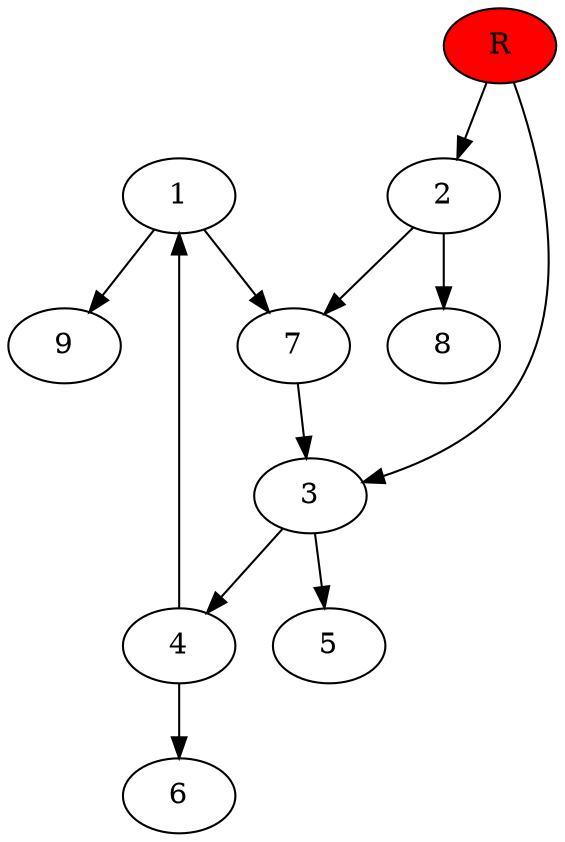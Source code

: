digraph prb13429 {
	1
	2
	3
	4
	5
	6
	7
	8
	R [fillcolor="#ff0000" style=filled]
	1 -> 7
	1 -> 9
	2 -> 7
	2 -> 8
	3 -> 4
	3 -> 5
	4 -> 1
	4 -> 6
	7 -> 3
	R -> 2
	R -> 3
}
